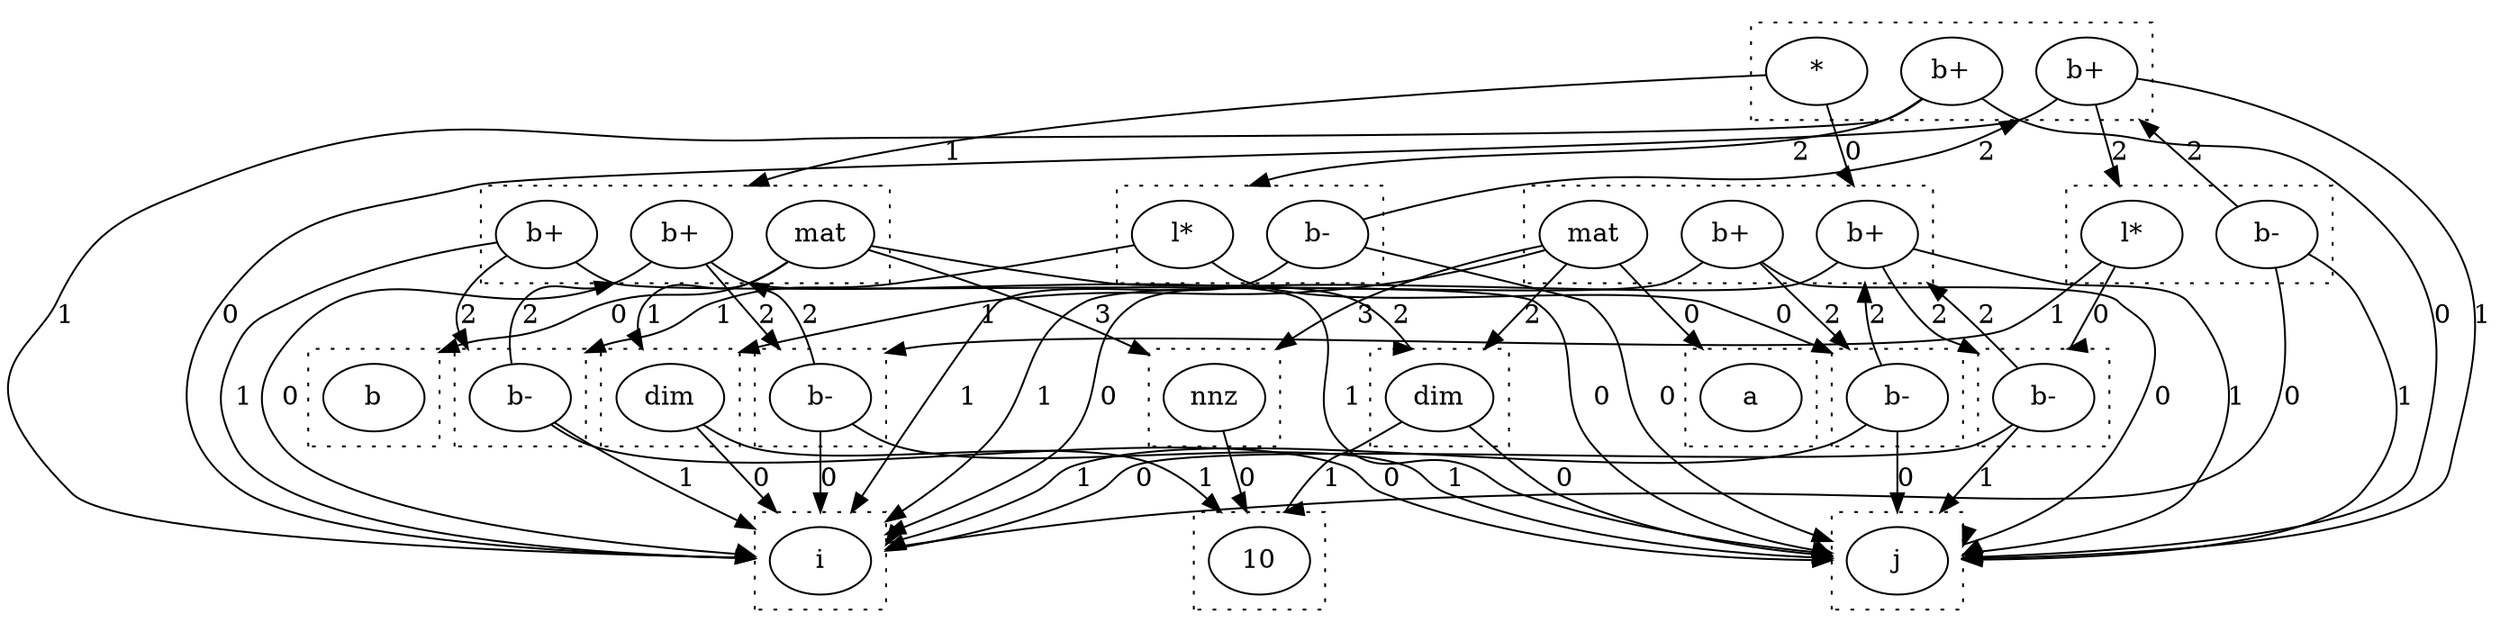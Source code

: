 digraph {
  compound=true
  subgraph cluster_0 {
    style=dotted
    0.0[label = "i"]
  }
  subgraph cluster_1 {
    style=dotted
    1.0[label = "j"]
  }
  subgraph cluster_2 {
    style=dotted
    2.0[label = "a"]
  }
  subgraph cluster_3 {
    style=dotted
    3.0[label = "10"]
  }
  subgraph cluster_4 {
    style=dotted
    4.0[label = "dim"]
  }
  subgraph cluster_5 {
    style=dotted
    5.0[label = "dim"]
  }
  subgraph cluster_6 {
    style=dotted
    6.0[label = "nnz"]
  }
  subgraph cluster_7 {
    style=dotted
    7.0[label = "b+"]
    7.1[label = "mat"]
    7.2[label = "b+"]
  }
  subgraph cluster_8 {
    style=dotted
    8.0[label = "b"]
  }
  subgraph cluster_9 {
    style=dotted
    9.0[label = "b+"]
    9.1[label = "mat"]
    9.2[label = "b+"]
  }
  subgraph cluster_10 {
    style=dotted
    10.0[label = "b+"]
    10.1[label = "*"]
    10.2[label = "b+"]
  }
  subgraph cluster_11 {
    style=dotted
    11.0[label = "l*"]
    11.1[label = "b-"]
  }
  subgraph cluster_12 {
    style=dotted
    12.0[label = "b-"]
  }
  subgraph cluster_14 {
    style=dotted
    14.0[label = "b-"]
  }
  subgraph cluster_16 {
    style=dotted
    16.0[label = "b-"]
  }
  subgraph cluster_18 {
    style=dotted
    18.0[label = "b-"]
  }
  subgraph cluster_20 {
    style=dotted
    20.0[label = "l*"]
    20.1[label = "b-"]
  }
  4.0 -> 0.0 [lhead = cluster_0, label = 0]
  4.0 -> 3.0 [lhead = cluster_3, label = 1]
  5.0 -> 1.0 [lhead = cluster_1, label = 0]
  5.0 -> 3.0 [lhead = cluster_3, label = 1]
  6.0 -> 3.0 [lhead = cluster_3, label = 0]
  7.0 -> 0.0 [lhead = cluster_0, label = 0]
  7.0 -> 1.0 [lhead = cluster_1, label = 1]
  7.0 -> 14.0 [lhead = cluster_14, label = 2]
  7.1 -> 2.0 [lhead = cluster_2, label = 0]
  7.1 -> 4.0 [lhead = cluster_4, label = 1]
  7.1 -> 5.0 [lhead = cluster_5, label = 2]
  7.1 -> 6.0 [lhead = cluster_6, label = 3]
  7.2 -> 1.0 [lhead = cluster_1, label = 0]
  7.2 -> 0.0 [lhead = cluster_0, label = 1]
  7.2 -> 12.0 [lhead = cluster_12, label = 2]
  9.0 -> 0.0 [lhead = cluster_0, label = 0]
  9.0 -> 1.0 [lhead = cluster_1, label = 1]
  9.0 -> 18.0 [lhead = cluster_18, label = 2]
  9.1 -> 8.0 [lhead = cluster_8, label = 0]
  9.1 -> 4.0 [lhead = cluster_4, label = 1]
  9.1 -> 5.0 [lhead = cluster_5, label = 2]
  9.1 -> 6.0 [lhead = cluster_6, label = 3]
  9.2 -> 1.0 [lhead = cluster_1, label = 0]
  9.2 -> 0.0 [lhead = cluster_0, label = 1]
  9.2 -> 16.0 [lhead = cluster_16, label = 2]
  10.0 -> 0.0 [lhead = cluster_0, label = 0]
  10.0 -> 1.0 [lhead = cluster_1, label = 1]
  10.0 -> 11.0 [lhead = cluster_11, label = 2]
  10.1 -> 7.0 [lhead = cluster_7, label = 0]
  10.1 -> 9.0 [lhead = cluster_9, label = 1]
  10.2 -> 1.0 [lhead = cluster_1, label = 0]
  10.2 -> 0.0 [lhead = cluster_0, label = 1]
  10.2 -> 20.0 [lhead = cluster_20, label = 2]
  11.0 -> 14.0 [lhead = cluster_14, label = 0]
  11.0 -> 18.0 [lhead = cluster_18, label = 1]
  11.1 -> 0.0 [lhead = cluster_0, label = 0]
  11.1 -> 1.0 [lhead = cluster_1, label = 1]
  11.1 -> 10.0 [lhead = cluster_10, label = 2]
  12.0 -> 1.0 [lhead = cluster_1, label = 0]
  12.0 -> 0.0 [lhead = cluster_0, label = 1]
  12.0 -> 7.0 [lhead = cluster_7, label = 2]
  14.0 -> 0.0 [lhead = cluster_0, label = 0]
  14.0 -> 1.0 [lhead = cluster_1, label = 1]
  14.0 -> 7.0 [lhead = cluster_7, label = 2]
  16.0 -> 1.0 [lhead = cluster_1, label = 0]
  16.0 -> 0.0 [lhead = cluster_0, label = 1]
  16.0 -> 9.0 [lhead = cluster_9, label = 2]
  18.0 -> 0.0 [lhead = cluster_0, label = 0]
  18.0 -> 1.0 [lhead = cluster_1, label = 1]
  18.0 -> 9.0 [lhead = cluster_9, label = 2]
  20.0 -> 12.0 [lhead = cluster_12, label = 0]
  20.0 -> 16.0 [lhead = cluster_16, label = 1]
  20.1 -> 1.0 [lhead = cluster_1, label = 0]
  20.1 -> 0.0 [lhead = cluster_0, label = 1]
  20.1 -> 10.0 [lhead = cluster_10, label = 2]
}
